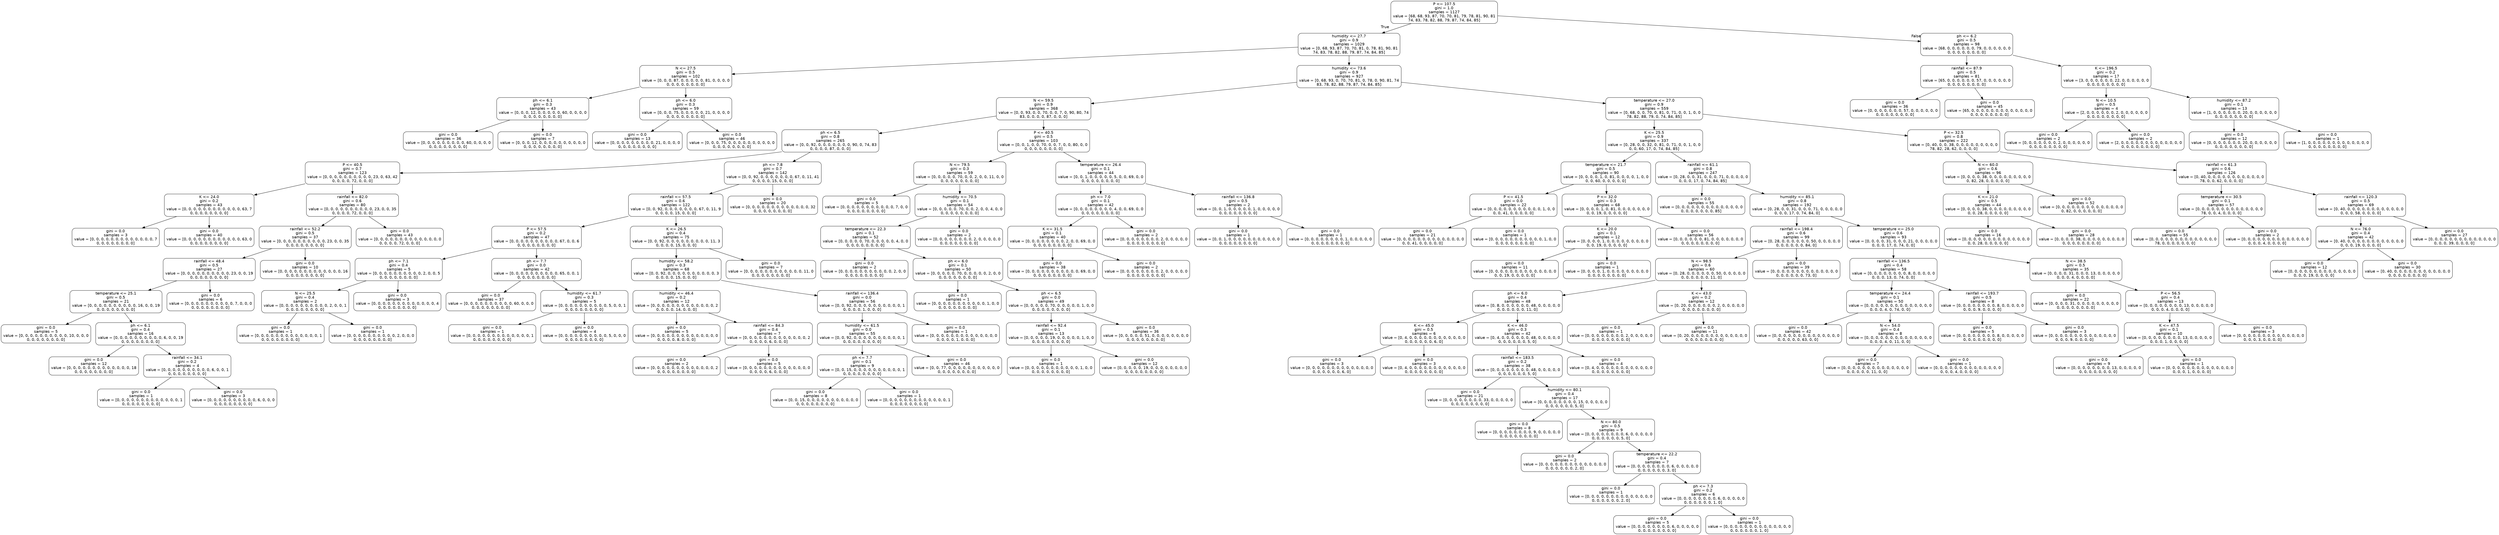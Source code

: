 digraph Tree {
node [shape=box, style="rounded", color="black", fontname="helvetica"] ;
edge [fontname="helvetica"] ;
0 [label="P <= 107.5\ngini = 1.0\nsamples = 1127\nvalue = [68, 68, 93, 87, 70, 70, 81, 79, 78, 81, 90, 81\n74, 83, 78, 82, 88, 79, 87, 74, 84, 85]"] ;
1 [label="humidity <= 27.7\ngini = 0.9\nsamples = 1029\nvalue = [0, 68, 93, 87, 70, 70, 81, 0, 78, 81, 90, 81\n74, 83, 78, 82, 88, 79, 87, 74, 84, 85]"] ;
0 -> 1 [labeldistance=2.5, labelangle=45, headlabel="True"] ;
2 [label="N <= 27.5\ngini = 0.5\nsamples = 102\nvalue = [0, 0, 0, 87, 0, 0, 0, 0, 0, 81, 0, 0, 0, 0\n0, 0, 0, 0, 0, 0, 0, 0]"] ;
1 -> 2 ;
3 [label="ph <= 6.1\ngini = 0.3\nsamples = 43\nvalue = [0, 0, 0, 12, 0, 0, 0, 0, 0, 60, 0, 0, 0, 0\n0, 0, 0, 0, 0, 0, 0, 0]"] ;
2 -> 3 ;
4 [label="gini = 0.0\nsamples = 36\nvalue = [0, 0, 0, 0, 0, 0, 0, 0, 0, 60, 0, 0, 0, 0\n0, 0, 0, 0, 0, 0, 0, 0]"] ;
3 -> 4 ;
5 [label="gini = 0.0\nsamples = 7\nvalue = [0, 0, 0, 12, 0, 0, 0, 0, 0, 0, 0, 0, 0, 0\n0, 0, 0, 0, 0, 0, 0, 0]"] ;
3 -> 5 ;
6 [label="ph <= 6.0\ngini = 0.3\nsamples = 59\nvalue = [0, 0, 0, 75, 0, 0, 0, 0, 0, 21, 0, 0, 0, 0\n0, 0, 0, 0, 0, 0, 0, 0]"] ;
2 -> 6 ;
7 [label="gini = 0.0\nsamples = 13\nvalue = [0, 0, 0, 0, 0, 0, 0, 0, 0, 21, 0, 0, 0, 0\n0, 0, 0, 0, 0, 0, 0, 0]"] ;
6 -> 7 ;
8 [label="gini = 0.0\nsamples = 46\nvalue = [0, 0, 0, 75, 0, 0, 0, 0, 0, 0, 0, 0, 0, 0\n0, 0, 0, 0, 0, 0, 0, 0]"] ;
6 -> 8 ;
9 [label="humidity <= 73.6\ngini = 0.9\nsamples = 927\nvalue = [0, 68, 93, 0, 70, 70, 81, 0, 78, 0, 90, 81, 74\n83, 78, 82, 88, 79, 87, 74, 84, 85]"] ;
1 -> 9 ;
10 [label="N <= 59.5\ngini = 0.9\nsamples = 368\nvalue = [0, 0, 93, 0, 0, 70, 0, 0, 7, 0, 90, 80, 74\n83, 0, 0, 0, 0, 87, 0, 0, 0]"] ;
9 -> 10 ;
11 [label="ph <= 6.5\ngini = 0.8\nsamples = 265\nvalue = [0, 0, 92, 0, 0, 0, 0, 0, 0, 0, 90, 0, 74, 83\n0, 0, 0, 0, 87, 0, 0, 0]"] ;
10 -> 11 ;
12 [label="P <= 40.5\ngini = 0.7\nsamples = 123\nvalue = [0, 0, 0, 0, 0, 0, 0, 0, 0, 0, 23, 0, 63, 42\n0, 0, 0, 0, 72, 0, 0, 0]"] ;
11 -> 12 ;
13 [label="K <= 24.0\ngini = 0.2\nsamples = 43\nvalue = [0, 0, 0, 0, 0, 0, 0, 0, 0, 0, 0, 0, 63, 7\n0, 0, 0, 0, 0, 0, 0, 0]"] ;
12 -> 13 ;
14 [label="gini = 0.0\nsamples = 3\nvalue = [0, 0, 0, 0, 0, 0, 0, 0, 0, 0, 0, 0, 0, 7\n0, 0, 0, 0, 0, 0, 0, 0]"] ;
13 -> 14 ;
15 [label="gini = 0.0\nsamples = 40\nvalue = [0, 0, 0, 0, 0, 0, 0, 0, 0, 0, 0, 0, 63, 0\n0, 0, 0, 0, 0, 0, 0, 0]"] ;
13 -> 15 ;
16 [label="rainfall <= 82.0\ngini = 0.6\nsamples = 80\nvalue = [0, 0, 0, 0, 0, 0, 0, 0, 0, 0, 23, 0, 0, 35\n0, 0, 0, 0, 72, 0, 0, 0]"] ;
12 -> 16 ;
17 [label="rainfall <= 52.2\ngini = 0.5\nsamples = 37\nvalue = [0, 0, 0, 0, 0, 0, 0, 0, 0, 0, 23, 0, 0, 35\n0, 0, 0, 0, 0, 0, 0, 0]"] ;
16 -> 17 ;
18 [label="rainfall <= 48.4\ngini = 0.5\nsamples = 27\nvalue = [0, 0, 0, 0, 0, 0, 0, 0, 0, 0, 23, 0, 0, 19\n0, 0, 0, 0, 0, 0, 0, 0]"] ;
17 -> 18 ;
19 [label="temperature <= 25.1\ngini = 0.5\nsamples = 21\nvalue = [0, 0, 0, 0, 0, 0, 0, 0, 0, 0, 16, 0, 0, 19\n0, 0, 0, 0, 0, 0, 0, 0]"] ;
18 -> 19 ;
20 [label="gini = 0.0\nsamples = 5\nvalue = [0, 0, 0, 0, 0, 0, 0, 0, 0, 0, 10, 0, 0, 0\n0, 0, 0, 0, 0, 0, 0, 0]"] ;
19 -> 20 ;
21 [label="ph <= 6.1\ngini = 0.4\nsamples = 16\nvalue = [0, 0, 0, 0, 0, 0, 0, 0, 0, 0, 6, 0, 0, 19\n0, 0, 0, 0, 0, 0, 0, 0]"] ;
19 -> 21 ;
22 [label="gini = 0.0\nsamples = 12\nvalue = [0, 0, 0, 0, 0, 0, 0, 0, 0, 0, 0, 0, 0, 18\n0, 0, 0, 0, 0, 0, 0, 0]"] ;
21 -> 22 ;
23 [label="rainfall <= 34.1\ngini = 0.2\nsamples = 4\nvalue = [0, 0, 0, 0, 0, 0, 0, 0, 0, 0, 6, 0, 0, 1\n0, 0, 0, 0, 0, 0, 0, 0]"] ;
21 -> 23 ;
24 [label="gini = 0.0\nsamples = 1\nvalue = [0, 0, 0, 0, 0, 0, 0, 0, 0, 0, 0, 0, 0, 1\n0, 0, 0, 0, 0, 0, 0, 0]"] ;
23 -> 24 ;
25 [label="gini = 0.0\nsamples = 3\nvalue = [0, 0, 0, 0, 0, 0, 0, 0, 0, 0, 6, 0, 0, 0\n0, 0, 0, 0, 0, 0, 0, 0]"] ;
23 -> 25 ;
26 [label="gini = 0.0\nsamples = 6\nvalue = [0, 0, 0, 0, 0, 0, 0, 0, 0, 0, 7, 0, 0, 0\n0, 0, 0, 0, 0, 0, 0, 0]"] ;
18 -> 26 ;
27 [label="gini = 0.0\nsamples = 10\nvalue = [0, 0, 0, 0, 0, 0, 0, 0, 0, 0, 0, 0, 0, 16\n0, 0, 0, 0, 0, 0, 0, 0]"] ;
17 -> 27 ;
28 [label="gini = 0.0\nsamples = 43\nvalue = [0, 0, 0, 0, 0, 0, 0, 0, 0, 0, 0, 0, 0, 0\n0, 0, 0, 0, 72, 0, 0, 0]"] ;
16 -> 28 ;
29 [label="ph <= 7.8\ngini = 0.7\nsamples = 142\nvalue = [0, 0, 92, 0, 0, 0, 0, 0, 0, 0, 67, 0, 11, 41\n0, 0, 0, 0, 15, 0, 0, 0]"] ;
11 -> 29 ;
30 [label="rainfall <= 57.5\ngini = 0.6\nsamples = 122\nvalue = [0, 0, 92, 0, 0, 0, 0, 0, 0, 0, 67, 0, 11, 9\n0, 0, 0, 0, 15, 0, 0, 0]"] ;
29 -> 30 ;
31 [label="P <= 57.5\ngini = 0.2\nsamples = 47\nvalue = [0, 0, 0, 0, 0, 0, 0, 0, 0, 0, 67, 0, 0, 6\n0, 0, 0, 0, 0, 0, 0, 0]"] ;
30 -> 31 ;
32 [label="ph <= 7.1\ngini = 0.4\nsamples = 5\nvalue = [0, 0, 0, 0, 0, 0, 0, 0, 0, 0, 2, 0, 0, 5\n0, 0, 0, 0, 0, 0, 0, 0]"] ;
31 -> 32 ;
33 [label="N <= 25.5\ngini = 0.4\nsamples = 2\nvalue = [0, 0, 0, 0, 0, 0, 0, 0, 0, 0, 2, 0, 0, 1\n0, 0, 0, 0, 0, 0, 0, 0]"] ;
32 -> 33 ;
34 [label="gini = 0.0\nsamples = 1\nvalue = [0, 0, 0, 0, 0, 0, 0, 0, 0, 0, 0, 0, 0, 1\n0, 0, 0, 0, 0, 0, 0, 0]"] ;
33 -> 34 ;
35 [label="gini = 0.0\nsamples = 1\nvalue = [0, 0, 0, 0, 0, 0, 0, 0, 0, 0, 2, 0, 0, 0\n0, 0, 0, 0, 0, 0, 0, 0]"] ;
33 -> 35 ;
36 [label="gini = 0.0\nsamples = 3\nvalue = [0, 0, 0, 0, 0, 0, 0, 0, 0, 0, 0, 0, 0, 4\n0, 0, 0, 0, 0, 0, 0, 0]"] ;
32 -> 36 ;
37 [label="ph <= 7.7\ngini = 0.0\nsamples = 42\nvalue = [0, 0, 0, 0, 0, 0, 0, 0, 0, 0, 65, 0, 0, 1\n0, 0, 0, 0, 0, 0, 0, 0]"] ;
31 -> 37 ;
38 [label="gini = 0.0\nsamples = 37\nvalue = [0, 0, 0, 0, 0, 0, 0, 0, 0, 0, 60, 0, 0, 0\n0, 0, 0, 0, 0, 0, 0, 0]"] ;
37 -> 38 ;
39 [label="humidity <= 61.7\ngini = 0.3\nsamples = 5\nvalue = [0, 0, 0, 0, 0, 0, 0, 0, 0, 0, 5, 0, 0, 1\n0, 0, 0, 0, 0, 0, 0, 0]"] ;
37 -> 39 ;
40 [label="gini = 0.0\nsamples = 1\nvalue = [0, 0, 0, 0, 0, 0, 0, 0, 0, 0, 0, 0, 0, 1\n0, 0, 0, 0, 0, 0, 0, 0]"] ;
39 -> 40 ;
41 [label="gini = 0.0\nsamples = 4\nvalue = [0, 0, 0, 0, 0, 0, 0, 0, 0, 0, 5, 0, 0, 0\n0, 0, 0, 0, 0, 0, 0, 0]"] ;
39 -> 41 ;
42 [label="K <= 26.5\ngini = 0.4\nsamples = 75\nvalue = [0, 0, 92, 0, 0, 0, 0, 0, 0, 0, 0, 0, 11, 3\n0, 0, 0, 0, 15, 0, 0, 0]"] ;
30 -> 42 ;
43 [label="humidity <= 58.2\ngini = 0.3\nsamples = 68\nvalue = [0, 0, 92, 0, 0, 0, 0, 0, 0, 0, 0, 0, 0, 3\n0, 0, 0, 0, 15, 0, 0, 0]"] ;
42 -> 43 ;
44 [label="humidity <= 46.4\ngini = 0.2\nsamples = 12\nvalue = [0, 0, 0, 0, 0, 0, 0, 0, 0, 0, 0, 0, 0, 2\n0, 0, 0, 0, 14, 0, 0, 0]"] ;
43 -> 44 ;
45 [label="gini = 0.0\nsamples = 5\nvalue = [0, 0, 0, 0, 0, 0, 0, 0, 0, 0, 0, 0, 0, 0\n0, 0, 0, 0, 8, 0, 0, 0]"] ;
44 -> 45 ;
46 [label="rainfall <= 84.3\ngini = 0.4\nsamples = 7\nvalue = [0, 0, 0, 0, 0, 0, 0, 0, 0, 0, 0, 0, 0, 2\n0, 0, 0, 0, 6, 0, 0, 0]"] ;
44 -> 46 ;
47 [label="gini = 0.0\nsamples = 2\nvalue = [0, 0, 0, 0, 0, 0, 0, 0, 0, 0, 0, 0, 0, 2\n0, 0, 0, 0, 0, 0, 0, 0]"] ;
46 -> 47 ;
48 [label="gini = 0.0\nsamples = 5\nvalue = [0, 0, 0, 0, 0, 0, 0, 0, 0, 0, 0, 0, 0, 0\n0, 0, 0, 0, 6, 0, 0, 0]"] ;
46 -> 48 ;
49 [label="rainfall <= 136.4\ngini = 0.0\nsamples = 56\nvalue = [0, 0, 92, 0, 0, 0, 0, 0, 0, 0, 0, 0, 0, 1\n0, 0, 0, 0, 1, 0, 0, 0]"] ;
43 -> 49 ;
50 [label="humidity <= 61.5\ngini = 0.0\nsamples = 55\nvalue = [0, 0, 92, 0, 0, 0, 0, 0, 0, 0, 0, 0, 0, 1\n0, 0, 0, 0, 0, 0, 0, 0]"] ;
49 -> 50 ;
51 [label="ph <= 7.7\ngini = 0.1\nsamples = 9\nvalue = [0, 0, 15, 0, 0, 0, 0, 0, 0, 0, 0, 0, 0, 1\n0, 0, 0, 0, 0, 0, 0, 0]"] ;
50 -> 51 ;
52 [label="gini = 0.0\nsamples = 8\nvalue = [0, 0, 15, 0, 0, 0, 0, 0, 0, 0, 0, 0, 0, 0\n0, 0, 0, 0, 0, 0, 0, 0]"] ;
51 -> 52 ;
53 [label="gini = 0.0\nsamples = 1\nvalue = [0, 0, 0, 0, 0, 0, 0, 0, 0, 0, 0, 0, 0, 1\n0, 0, 0, 0, 0, 0, 0, 0]"] ;
51 -> 53 ;
54 [label="gini = 0.0\nsamples = 46\nvalue = [0, 0, 77, 0, 0, 0, 0, 0, 0, 0, 0, 0, 0, 0\n0, 0, 0, 0, 0, 0, 0, 0]"] ;
50 -> 54 ;
55 [label="gini = 0.0\nsamples = 1\nvalue = [0, 0, 0, 0, 0, 0, 0, 0, 0, 0, 0, 0, 0, 0\n0, 0, 0, 0, 1, 0, 0, 0]"] ;
49 -> 55 ;
56 [label="gini = 0.0\nsamples = 7\nvalue = [0, 0, 0, 0, 0, 0, 0, 0, 0, 0, 0, 0, 11, 0\n0, 0, 0, 0, 0, 0, 0, 0]"] ;
42 -> 56 ;
57 [label="gini = 0.0\nsamples = 20\nvalue = [0, 0, 0, 0, 0, 0, 0, 0, 0, 0, 0, 0, 0, 32\n0, 0, 0, 0, 0, 0, 0, 0]"] ;
29 -> 57 ;
58 [label="P <= 40.5\ngini = 0.5\nsamples = 103\nvalue = [0, 0, 1, 0, 0, 70, 0, 0, 7, 0, 0, 80, 0, 0\n0, 0, 0, 0, 0, 0, 0, 0]"] ;
10 -> 58 ;
59 [label="N <= 79.5\ngini = 0.3\nsamples = 59\nvalue = [0, 0, 0, 0, 0, 70, 0, 0, 2, 0, 0, 11, 0, 0\n0, 0, 0, 0, 0, 0, 0, 0]"] ;
58 -> 59 ;
60 [label="gini = 0.0\nsamples = 5\nvalue = [0, 0, 0, 0, 0, 0, 0, 0, 0, 0, 0, 7, 0, 0\n0, 0, 0, 0, 0, 0, 0, 0]"] ;
59 -> 60 ;
61 [label="humidity <= 70.5\ngini = 0.1\nsamples = 54\nvalue = [0, 0, 0, 0, 0, 70, 0, 0, 2, 0, 0, 4, 0, 0\n0, 0, 0, 0, 0, 0, 0, 0]"] ;
59 -> 61 ;
62 [label="temperature <= 22.3\ngini = 0.1\nsamples = 52\nvalue = [0, 0, 0, 0, 0, 70, 0, 0, 0, 0, 0, 4, 0, 0\n0, 0, 0, 0, 0, 0, 0, 0]"] ;
61 -> 62 ;
63 [label="gini = 0.0\nsamples = 2\nvalue = [0, 0, 0, 0, 0, 0, 0, 0, 0, 0, 0, 2, 0, 0\n0, 0, 0, 0, 0, 0, 0, 0]"] ;
62 -> 63 ;
64 [label="ph <= 6.0\ngini = 0.1\nsamples = 50\nvalue = [0, 0, 0, 0, 0, 70, 0, 0, 0, 0, 0, 2, 0, 0\n0, 0, 0, 0, 0, 0, 0, 0]"] ;
62 -> 64 ;
65 [label="gini = 0.0\nsamples = 1\nvalue = [0, 0, 0, 0, 0, 0, 0, 0, 0, 0, 0, 1, 0, 0\n0, 0, 0, 0, 0, 0, 0, 0]"] ;
64 -> 65 ;
66 [label="ph <= 6.5\ngini = 0.0\nsamples = 49\nvalue = [0, 0, 0, 0, 0, 70, 0, 0, 0, 0, 0, 1, 0, 0\n0, 0, 0, 0, 0, 0, 0, 0]"] ;
64 -> 66 ;
67 [label="rainfall <= 92.4\ngini = 0.1\nsamples = 13\nvalue = [0, 0, 0, 0, 0, 19, 0, 0, 0, 0, 0, 1, 0, 0\n0, 0, 0, 0, 0, 0, 0, 0]"] ;
66 -> 67 ;
68 [label="gini = 0.0\nsamples = 1\nvalue = [0, 0, 0, 0, 0, 0, 0, 0, 0, 0, 0, 1, 0, 0\n0, 0, 0, 0, 0, 0, 0, 0]"] ;
67 -> 68 ;
69 [label="gini = 0.0\nsamples = 12\nvalue = [0, 0, 0, 0, 0, 19, 0, 0, 0, 0, 0, 0, 0, 0\n0, 0, 0, 0, 0, 0, 0, 0]"] ;
67 -> 69 ;
70 [label="gini = 0.0\nsamples = 36\nvalue = [0, 0, 0, 0, 0, 51, 0, 0, 0, 0, 0, 0, 0, 0\n0, 0, 0, 0, 0, 0, 0, 0]"] ;
66 -> 70 ;
71 [label="gini = 0.0\nsamples = 2\nvalue = [0, 0, 0, 0, 0, 0, 0, 0, 2, 0, 0, 0, 0, 0\n0, 0, 0, 0, 0, 0, 0, 0]"] ;
61 -> 71 ;
72 [label="temperature <= 26.4\ngini = 0.1\nsamples = 44\nvalue = [0, 0, 1, 0, 0, 0, 0, 0, 5, 0, 0, 69, 0, 0\n0, 0, 0, 0, 0, 0, 0, 0]"] ;
58 -> 72 ;
73 [label="ph <= 7.0\ngini = 0.1\nsamples = 42\nvalue = [0, 0, 0, 0, 0, 0, 0, 0, 4, 0, 0, 69, 0, 0\n0, 0, 0, 0, 0, 0, 0, 0]"] ;
72 -> 73 ;
74 [label="K <= 31.5\ngini = 0.1\nsamples = 40\nvalue = [0, 0, 0, 0, 0, 0, 0, 0, 2, 0, 0, 69, 0, 0\n0, 0, 0, 0, 0, 0, 0, 0]"] ;
73 -> 74 ;
75 [label="gini = 0.0\nsamples = 38\nvalue = [0, 0, 0, 0, 0, 0, 0, 0, 0, 0, 0, 69, 0, 0\n0, 0, 0, 0, 0, 0, 0, 0]"] ;
74 -> 75 ;
76 [label="gini = 0.0\nsamples = 2\nvalue = [0, 0, 0, 0, 0, 0, 0, 0, 2, 0, 0, 0, 0, 0\n0, 0, 0, 0, 0, 0, 0, 0]"] ;
74 -> 76 ;
77 [label="gini = 0.0\nsamples = 2\nvalue = [0, 0, 0, 0, 0, 0, 0, 0, 2, 0, 0, 0, 0, 0\n0, 0, 0, 0, 0, 0, 0, 0]"] ;
73 -> 77 ;
78 [label="rainfall <= 136.8\ngini = 0.5\nsamples = 2\nvalue = [0, 0, 1, 0, 0, 0, 0, 0, 1, 0, 0, 0, 0, 0\n0, 0, 0, 0, 0, 0, 0, 0]"] ;
72 -> 78 ;
79 [label="gini = 0.0\nsamples = 1\nvalue = [0, 0, 1, 0, 0, 0, 0, 0, 0, 0, 0, 0, 0, 0\n0, 0, 0, 0, 0, 0, 0, 0]"] ;
78 -> 79 ;
80 [label="gini = 0.0\nsamples = 1\nvalue = [0, 0, 0, 0, 0, 0, 0, 0, 1, 0, 0, 0, 0, 0\n0, 0, 0, 0, 0, 0, 0, 0]"] ;
78 -> 80 ;
81 [label="temperature <= 27.0\ngini = 0.9\nsamples = 559\nvalue = [0, 68, 0, 0, 70, 0, 81, 0, 71, 0, 0, 1, 0, 0\n78, 82, 88, 79, 0, 74, 84, 85]"] ;
9 -> 81 ;
82 [label="K <= 25.5\ngini = 0.9\nsamples = 337\nvalue = [0, 28, 0, 0, 32, 0, 81, 0, 71, 0, 0, 1, 0, 0\n0, 0, 60, 17, 0, 74, 84, 85]"] ;
81 -> 82 ;
83 [label="temperature <= 21.7\ngini = 0.5\nsamples = 90\nvalue = [0, 0, 0, 0, 1, 0, 81, 0, 0, 0, 0, 1, 0, 0\n0, 0, 60, 0, 0, 0, 0, 0]"] ;
82 -> 83 ;
84 [label="P <= 41.5\ngini = 0.0\nsamples = 22\nvalue = [0, 0, 0, 0, 0, 0, 0, 0, 0, 0, 0, 1, 0, 0\n0, 0, 41, 0, 0, 0, 0, 0]"] ;
83 -> 84 ;
85 [label="gini = 0.0\nsamples = 21\nvalue = [0, 0, 0, 0, 0, 0, 0, 0, 0, 0, 0, 0, 0, 0\n0, 0, 41, 0, 0, 0, 0, 0]"] ;
84 -> 85 ;
86 [label="gini = 0.0\nsamples = 1\nvalue = [0, 0, 0, 0, 0, 0, 0, 0, 0, 0, 0, 1, 0, 0\n0, 0, 0, 0, 0, 0, 0, 0]"] ;
84 -> 86 ;
87 [label="P <= 32.0\ngini = 0.3\nsamples = 68\nvalue = [0, 0, 0, 0, 1, 0, 81, 0, 0, 0, 0, 0, 0, 0\n0, 0, 19, 0, 0, 0, 0, 0]"] ;
83 -> 87 ;
88 [label="K <= 20.0\ngini = 0.1\nsamples = 12\nvalue = [0, 0, 0, 0, 1, 0, 0, 0, 0, 0, 0, 0, 0, 0\n0, 0, 19, 0, 0, 0, 0, 0]"] ;
87 -> 88 ;
89 [label="gini = 0.0\nsamples = 11\nvalue = [0, 0, 0, 0, 0, 0, 0, 0, 0, 0, 0, 0, 0, 0\n0, 0, 19, 0, 0, 0, 0, 0]"] ;
88 -> 89 ;
90 [label="gini = 0.0\nsamples = 1\nvalue = [0, 0, 0, 0, 1, 0, 0, 0, 0, 0, 0, 0, 0, 0\n0, 0, 0, 0, 0, 0, 0, 0]"] ;
88 -> 90 ;
91 [label="gini = 0.0\nsamples = 56\nvalue = [0, 0, 0, 0, 0, 0, 81, 0, 0, 0, 0, 0, 0, 0\n0, 0, 0, 0, 0, 0, 0, 0]"] ;
87 -> 91 ;
92 [label="rainfall <= 61.1\ngini = 0.8\nsamples = 247\nvalue = [0, 28, 0, 0, 31, 0, 0, 0, 71, 0, 0, 0, 0, 0\n0, 0, 0, 17, 0, 74, 84, 85]"] ;
82 -> 92 ;
93 [label="gini = 0.0\nsamples = 55\nvalue = [0, 0, 0, 0, 0, 0, 0, 0, 0, 0, 0, 0, 0, 0\n0, 0, 0, 0, 0, 0, 0, 85]"] ;
92 -> 93 ;
94 [label="humidity <= 85.1\ngini = 0.8\nsamples = 192\nvalue = [0, 28, 0, 0, 31, 0, 0, 0, 71, 0, 0, 0, 0, 0\n0, 0, 0, 17, 0, 74, 84, 0]"] ;
92 -> 94 ;
95 [label="rainfall <= 198.4\ngini = 0.6\nsamples = 99\nvalue = [0, 28, 0, 0, 0, 0, 0, 0, 50, 0, 0, 0, 0, 0\n0, 0, 0, 0, 0, 0, 84, 0]"] ;
94 -> 95 ;
96 [label="N <= 98.5\ngini = 0.6\nsamples = 60\nvalue = [0, 28, 0, 0, 0, 0, 0, 0, 50, 0, 0, 0, 0, 0\n0, 0, 0, 0, 0, 0, 11, 0]"] ;
95 -> 96 ;
97 [label="ph <= 6.0\ngini = 0.4\nsamples = 48\nvalue = [0, 8, 0, 0, 0, 0, 0, 0, 48, 0, 0, 0, 0, 0\n0, 0, 0, 0, 0, 0, 11, 0]"] ;
96 -> 97 ;
98 [label="K <= 45.0\ngini = 0.5\nsamples = 6\nvalue = [0, 4, 0, 0, 0, 0, 0, 0, 0, 0, 0, 0, 0, 0\n0, 0, 0, 0, 0, 0, 6, 0]"] ;
97 -> 98 ;
99 [label="gini = 0.0\nsamples = 3\nvalue = [0, 0, 0, 0, 0, 0, 0, 0, 0, 0, 0, 0, 0, 0\n0, 0, 0, 0, 0, 0, 6, 0]"] ;
98 -> 99 ;
100 [label="gini = 0.0\nsamples = 3\nvalue = [0, 4, 0, 0, 0, 0, 0, 0, 0, 0, 0, 0, 0, 0\n0, 0, 0, 0, 0, 0, 0, 0]"] ;
98 -> 100 ;
101 [label="K <= 46.0\ngini = 0.3\nsamples = 42\nvalue = [0, 4, 0, 0, 0, 0, 0, 0, 48, 0, 0, 0, 0, 0\n0, 0, 0, 0, 0, 0, 5, 0]"] ;
97 -> 101 ;
102 [label="rainfall <= 183.5\ngini = 0.2\nsamples = 38\nvalue = [0, 0, 0, 0, 0, 0, 0, 0, 48, 0, 0, 0, 0, 0\n0, 0, 0, 0, 0, 0, 5, 0]"] ;
101 -> 102 ;
103 [label="gini = 0.0\nsamples = 21\nvalue = [0, 0, 0, 0, 0, 0, 0, 0, 33, 0, 0, 0, 0, 0\n0, 0, 0, 0, 0, 0, 0, 0]"] ;
102 -> 103 ;
104 [label="humidity <= 80.1\ngini = 0.4\nsamples = 17\nvalue = [0, 0, 0, 0, 0, 0, 0, 0, 15, 0, 0, 0, 0, 0\n0, 0, 0, 0, 0, 0, 5, 0]"] ;
102 -> 104 ;
105 [label="gini = 0.0\nsamples = 8\nvalue = [0, 0, 0, 0, 0, 0, 0, 0, 9, 0, 0, 0, 0, 0\n0, 0, 0, 0, 0, 0, 0, 0]"] ;
104 -> 105 ;
106 [label="N <= 80.0\ngini = 0.5\nsamples = 9\nvalue = [0, 0, 0, 0, 0, 0, 0, 0, 6, 0, 0, 0, 0, 0\n0, 0, 0, 0, 0, 0, 5, 0]"] ;
104 -> 106 ;
107 [label="gini = 0.0\nsamples = 2\nvalue = [0, 0, 0, 0, 0, 0, 0, 0, 0, 0, 0, 0, 0, 0\n0, 0, 0, 0, 0, 0, 2, 0]"] ;
106 -> 107 ;
108 [label="temperature <= 22.2\ngini = 0.4\nsamples = 7\nvalue = [0, 0, 0, 0, 0, 0, 0, 0, 6, 0, 0, 0, 0, 0\n0, 0, 0, 0, 0, 0, 3, 0]"] ;
106 -> 108 ;
109 [label="gini = 0.0\nsamples = 1\nvalue = [0, 0, 0, 0, 0, 0, 0, 0, 0, 0, 0, 0, 0, 0\n0, 0, 0, 0, 0, 0, 2, 0]"] ;
108 -> 109 ;
110 [label="ph <= 7.3\ngini = 0.2\nsamples = 6\nvalue = [0, 0, 0, 0, 0, 0, 0, 0, 6, 0, 0, 0, 0, 0\n0, 0, 0, 0, 0, 0, 1, 0]"] ;
108 -> 110 ;
111 [label="gini = 0.0\nsamples = 5\nvalue = [0, 0, 0, 0, 0, 0, 0, 0, 6, 0, 0, 0, 0, 0\n0, 0, 0, 0, 0, 0, 0, 0]"] ;
110 -> 111 ;
112 [label="gini = 0.0\nsamples = 1\nvalue = [0, 0, 0, 0, 0, 0, 0, 0, 0, 0, 0, 0, 0, 0\n0, 0, 0, 0, 0, 0, 1, 0]"] ;
110 -> 112 ;
113 [label="gini = 0.0\nsamples = 4\nvalue = [0, 4, 0, 0, 0, 0, 0, 0, 0, 0, 0, 0, 0, 0\n0, 0, 0, 0, 0, 0, 0, 0]"] ;
101 -> 113 ;
114 [label="K <= 43.0\ngini = 0.2\nsamples = 12\nvalue = [0, 20, 0, 0, 0, 0, 0, 0, 2, 0, 0, 0, 0, 0\n0, 0, 0, 0, 0, 0, 0, 0]"] ;
96 -> 114 ;
115 [label="gini = 0.0\nsamples = 1\nvalue = [0, 0, 0, 0, 0, 0, 0, 0, 2, 0, 0, 0, 0, 0\n0, 0, 0, 0, 0, 0, 0, 0]"] ;
114 -> 115 ;
116 [label="gini = 0.0\nsamples = 11\nvalue = [0, 20, 0, 0, 0, 0, 0, 0, 0, 0, 0, 0, 0, 0\n0, 0, 0, 0, 0, 0, 0, 0]"] ;
114 -> 116 ;
117 [label="gini = 0.0\nsamples = 39\nvalue = [0, 0, 0, 0, 0, 0, 0, 0, 0, 0, 0, 0, 0, 0\n0, 0, 0, 0, 0, 0, 73, 0]"] ;
95 -> 117 ;
118 [label="temperature <= 25.0\ngini = 0.6\nsamples = 93\nvalue = [0, 0, 0, 0, 31, 0, 0, 0, 21, 0, 0, 0, 0, 0\n0, 0, 0, 17, 0, 74, 0, 0]"] ;
94 -> 118 ;
119 [label="rainfall <= 136.5\ngini = 0.4\nsamples = 58\nvalue = [0, 0, 0, 0, 0, 0, 0, 0, 8, 0, 0, 0, 0, 0\n0, 0, 0, 13, 0, 74, 0, 0]"] ;
118 -> 119 ;
120 [label="temperature <= 24.4\ngini = 0.1\nsamples = 50\nvalue = [0, 0, 0, 0, 0, 0, 0, 0, 0, 0, 0, 0, 0, 0\n0, 0, 0, 4, 0, 74, 0, 0]"] ;
119 -> 120 ;
121 [label="gini = 0.0\nsamples = 42\nvalue = [0, 0, 0, 0, 0, 0, 0, 0, 0, 0, 0, 0, 0, 0\n0, 0, 0, 0, 0, 63, 0, 0]"] ;
120 -> 121 ;
122 [label="N <= 54.0\ngini = 0.4\nsamples = 8\nvalue = [0, 0, 0, 0, 0, 0, 0, 0, 0, 0, 0, 0, 0, 0\n0, 0, 0, 4, 0, 11, 0, 0]"] ;
120 -> 122 ;
123 [label="gini = 0.0\nsamples = 7\nvalue = [0, 0, 0, 0, 0, 0, 0, 0, 0, 0, 0, 0, 0, 0\n0, 0, 0, 0, 0, 11, 0, 0]"] ;
122 -> 123 ;
124 [label="gini = 0.0\nsamples = 1\nvalue = [0, 0, 0, 0, 0, 0, 0, 0, 0, 0, 0, 0, 0, 0\n0, 0, 0, 4, 0, 0, 0, 0]"] ;
122 -> 124 ;
125 [label="rainfall <= 193.7\ngini = 0.5\nsamples = 8\nvalue = [0, 0, 0, 0, 0, 0, 0, 0, 8, 0, 0, 0, 0, 0\n0, 0, 0, 9, 0, 0, 0, 0]"] ;
119 -> 125 ;
126 [label="gini = 0.0\nsamples = 5\nvalue = [0, 0, 0, 0, 0, 0, 0, 0, 8, 0, 0, 0, 0, 0\n0, 0, 0, 0, 0, 0, 0, 0]"] ;
125 -> 126 ;
127 [label="gini = 0.0\nsamples = 3\nvalue = [0, 0, 0, 0, 0, 0, 0, 0, 0, 0, 0, 0, 0, 0\n0, 0, 0, 9, 0, 0, 0, 0]"] ;
125 -> 127 ;
128 [label="N <= 38.5\ngini = 0.5\nsamples = 35\nvalue = [0, 0, 0, 0, 31, 0, 0, 0, 13, 0, 0, 0, 0, 0\n0, 0, 0, 4, 0, 0, 0, 0]"] ;
118 -> 128 ;
129 [label="gini = 0.0\nsamples = 22\nvalue = [0, 0, 0, 0, 31, 0, 0, 0, 0, 0, 0, 0, 0, 0\n0, 0, 0, 0, 0, 0, 0, 0]"] ;
128 -> 129 ;
130 [label="P <= 56.5\ngini = 0.4\nsamples = 13\nvalue = [0, 0, 0, 0, 0, 0, 0, 0, 13, 0, 0, 0, 0, 0\n0, 0, 0, 4, 0, 0, 0, 0]"] ;
128 -> 130 ;
131 [label="K <= 47.5\ngini = 0.1\nsamples = 10\nvalue = [0, 0, 0, 0, 0, 0, 0, 0, 13, 0, 0, 0, 0, 0\n0, 0, 0, 1, 0, 0, 0, 0]"] ;
130 -> 131 ;
132 [label="gini = 0.0\nsamples = 9\nvalue = [0, 0, 0, 0, 0, 0, 0, 0, 13, 0, 0, 0, 0, 0\n0, 0, 0, 0, 0, 0, 0, 0]"] ;
131 -> 132 ;
133 [label="gini = 0.0\nsamples = 1\nvalue = [0, 0, 0, 0, 0, 0, 0, 0, 0, 0, 0, 0, 0, 0\n0, 0, 0, 1, 0, 0, 0, 0]"] ;
131 -> 133 ;
134 [label="gini = 0.0\nsamples = 3\nvalue = [0, 0, 0, 0, 0, 0, 0, 0, 0, 0, 0, 0, 0, 0\n0, 0, 0, 3, 0, 0, 0, 0]"] ;
130 -> 134 ;
135 [label="P <= 32.5\ngini = 0.8\nsamples = 222\nvalue = [0, 40, 0, 0, 38, 0, 0, 0, 0, 0, 0, 0, 0, 0\n78, 82, 28, 62, 0, 0, 0, 0]"] ;
81 -> 135 ;
136 [label="N <= 60.0\ngini = 0.6\nsamples = 96\nvalue = [0, 0, 0, 0, 38, 0, 0, 0, 0, 0, 0, 0, 0, 0\n0, 82, 28, 0, 0, 0, 0, 0]"] ;
135 -> 136 ;
137 [label="K <= 21.0\ngini = 0.5\nsamples = 44\nvalue = [0, 0, 0, 0, 38, 0, 0, 0, 0, 0, 0, 0, 0, 0\n0, 0, 28, 0, 0, 0, 0, 0]"] ;
136 -> 137 ;
138 [label="gini = 0.0\nsamples = 16\nvalue = [0, 0, 0, 0, 0, 0, 0, 0, 0, 0, 0, 0, 0, 0\n0, 0, 28, 0, 0, 0, 0, 0]"] ;
137 -> 138 ;
139 [label="gini = 0.0\nsamples = 28\nvalue = [0, 0, 0, 0, 38, 0, 0, 0, 0, 0, 0, 0, 0, 0\n0, 0, 0, 0, 0, 0, 0, 0]"] ;
137 -> 139 ;
140 [label="gini = 0.0\nsamples = 52\nvalue = [0, 0, 0, 0, 0, 0, 0, 0, 0, 0, 0, 0, 0, 0\n0, 82, 0, 0, 0, 0, 0, 0]"] ;
136 -> 140 ;
141 [label="rainfall <= 61.3\ngini = 0.6\nsamples = 126\nvalue = [0, 40, 0, 0, 0, 0, 0, 0, 0, 0, 0, 0, 0, 0\n78, 0, 0, 62, 0, 0, 0, 0]"] ;
135 -> 141 ;
142 [label="temperature <= 30.5\ngini = 0.1\nsamples = 57\nvalue = [0, 0, 0, 0, 0, 0, 0, 0, 0, 0, 0, 0, 0, 0\n78, 0, 0, 4, 0, 0, 0, 0]"] ;
141 -> 142 ;
143 [label="gini = 0.0\nsamples = 55\nvalue = [0, 0, 0, 0, 0, 0, 0, 0, 0, 0, 0, 0, 0, 0\n78, 0, 0, 0, 0, 0, 0, 0]"] ;
142 -> 143 ;
144 [label="gini = 0.0\nsamples = 2\nvalue = [0, 0, 0, 0, 0, 0, 0, 0, 0, 0, 0, 0, 0, 0\n0, 0, 0, 4, 0, 0, 0, 0]"] ;
142 -> 144 ;
145 [label="rainfall <= 120.3\ngini = 0.5\nsamples = 69\nvalue = [0, 40, 0, 0, 0, 0, 0, 0, 0, 0, 0, 0, 0, 0\n0, 0, 0, 58, 0, 0, 0, 0]"] ;
141 -> 145 ;
146 [label="N <= 76.0\ngini = 0.4\nsamples = 42\nvalue = [0, 40, 0, 0, 0, 0, 0, 0, 0, 0, 0, 0, 0, 0\n0, 0, 0, 19, 0, 0, 0, 0]"] ;
145 -> 146 ;
147 [label="gini = 0.0\nsamples = 12\nvalue = [0, 0, 0, 0, 0, 0, 0, 0, 0, 0, 0, 0, 0, 0\n0, 0, 0, 19, 0, 0, 0, 0]"] ;
146 -> 147 ;
148 [label="gini = 0.0\nsamples = 30\nvalue = [0, 40, 0, 0, 0, 0, 0, 0, 0, 0, 0, 0, 0, 0\n0, 0, 0, 0, 0, 0, 0, 0]"] ;
146 -> 148 ;
149 [label="gini = 0.0\nsamples = 27\nvalue = [0, 0, 0, 0, 0, 0, 0, 0, 0, 0, 0, 0, 0, 0\n0, 0, 0, 39, 0, 0, 0, 0]"] ;
145 -> 149 ;
150 [label="ph <= 6.2\ngini = 0.5\nsamples = 98\nvalue = [68, 0, 0, 0, 0, 0, 0, 79, 0, 0, 0, 0, 0, 0\n0, 0, 0, 0, 0, 0, 0, 0]"] ;
0 -> 150 [labeldistance=2.5, labelangle=-45, headlabel="False"] ;
151 [label="rainfall <= 87.9\ngini = 0.5\nsamples = 81\nvalue = [65, 0, 0, 0, 0, 0, 0, 57, 0, 0, 0, 0, 0, 0\n0, 0, 0, 0, 0, 0, 0, 0]"] ;
150 -> 151 ;
152 [label="gini = 0.0\nsamples = 36\nvalue = [0, 0, 0, 0, 0, 0, 0, 57, 0, 0, 0, 0, 0, 0\n0, 0, 0, 0, 0, 0, 0, 0]"] ;
151 -> 152 ;
153 [label="gini = 0.0\nsamples = 45\nvalue = [65, 0, 0, 0, 0, 0, 0, 0, 0, 0, 0, 0, 0, 0\n0, 0, 0, 0, 0, 0, 0, 0]"] ;
151 -> 153 ;
154 [label="K <= 196.5\ngini = 0.2\nsamples = 17\nvalue = [3, 0, 0, 0, 0, 0, 0, 22, 0, 0, 0, 0, 0, 0\n0, 0, 0, 0, 0, 0, 0, 0]"] ;
150 -> 154 ;
155 [label="N <= 10.5\ngini = 0.5\nsamples = 4\nvalue = [2, 0, 0, 0, 0, 0, 0, 2, 0, 0, 0, 0, 0, 0\n0, 0, 0, 0, 0, 0, 0, 0]"] ;
154 -> 155 ;
156 [label="gini = 0.0\nsamples = 2\nvalue = [0, 0, 0, 0, 0, 0, 0, 2, 0, 0, 0, 0, 0, 0\n0, 0, 0, 0, 0, 0, 0, 0]"] ;
155 -> 156 ;
157 [label="gini = 0.0\nsamples = 2\nvalue = [2, 0, 0, 0, 0, 0, 0, 0, 0, 0, 0, 0, 0, 0\n0, 0, 0, 0, 0, 0, 0, 0]"] ;
155 -> 157 ;
158 [label="humidity <= 87.2\ngini = 0.1\nsamples = 13\nvalue = [1, 0, 0, 0, 0, 0, 0, 20, 0, 0, 0, 0, 0, 0\n0, 0, 0, 0, 0, 0, 0, 0]"] ;
154 -> 158 ;
159 [label="gini = 0.0\nsamples = 12\nvalue = [0, 0, 0, 0, 0, 0, 0, 20, 0, 0, 0, 0, 0, 0\n0, 0, 0, 0, 0, 0, 0, 0]"] ;
158 -> 159 ;
160 [label="gini = 0.0\nsamples = 1\nvalue = [1, 0, 0, 0, 0, 0, 0, 0, 0, 0, 0, 0, 0, 0\n0, 0, 0, 0, 0, 0, 0, 0]"] ;
158 -> 160 ;
}